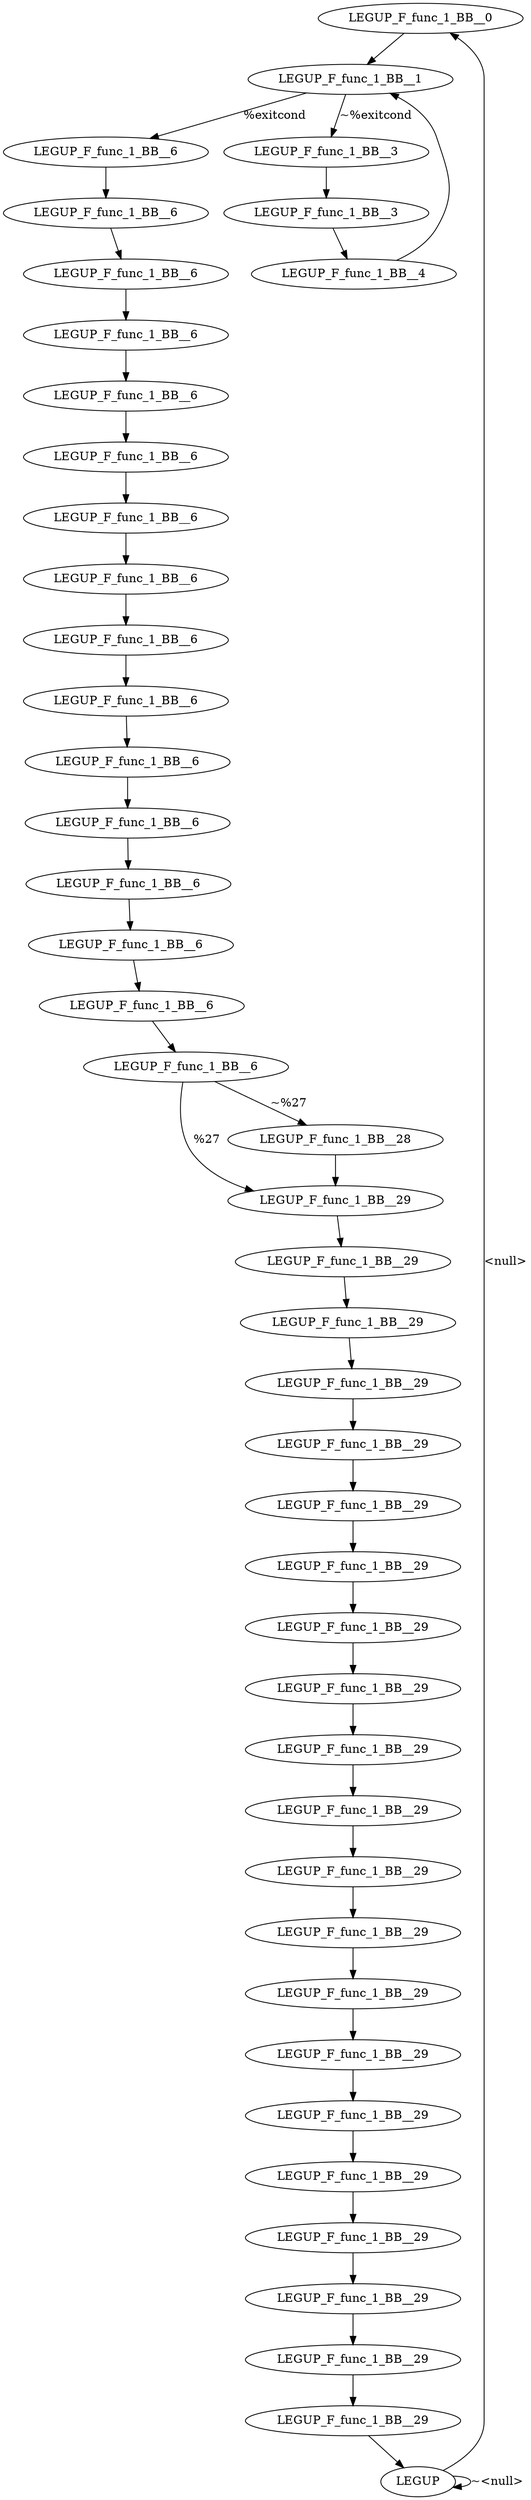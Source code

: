 digraph {
Node0x2bb8c80[label="LEGUP_F_func_1_BB__0"];
Node0x2beea40[label="LEGUP"];
Node0x2beea40 -> Node0x2bb8c80[label="<null>"];
Node0x2beea40 -> Node0x2beea40[label="~<null>"];
Node0x2bb8d50[label="LEGUP_F_func_1_BB__1"];
Node0x2bb8c80 -> Node0x2bb8d50;
Node0x2bb9090[label="LEGUP_F_func_1_BB__6"];
Node0x2bb8d50 -> Node0x2bb9090[label="%exitcond"];
Node0x2bb8e20[label="LEGUP_F_func_1_BB__3"];
Node0x2bb8d50 -> Node0x2bb8e20[label="~%exitcond"];
Node0x2bb8ef0[label="LEGUP_F_func_1_BB__3"];
Node0x2bb8e20 -> Node0x2bb8ef0;
Node0x2bb8fc0[label="LEGUP_F_func_1_BB__4"];
Node0x2bb8ef0 -> Node0x2bb8fc0;
Node0x2bb8fc0 -> Node0x2bb8d50;
Node0x2bb9160[label="LEGUP_F_func_1_BB__6"];
Node0x2bb9090 -> Node0x2bb9160;
Node0x2bb9230[label="LEGUP_F_func_1_BB__6"];
Node0x2bb9160 -> Node0x2bb9230;
Node0x2bb9300[label="LEGUP_F_func_1_BB__6"];
Node0x2bb9230 -> Node0x2bb9300;
Node0x2bb93d0[label="LEGUP_F_func_1_BB__6"];
Node0x2bb9300 -> Node0x2bb93d0;
Node0x2bb94a0[label="LEGUP_F_func_1_BB__6"];
Node0x2bb93d0 -> Node0x2bb94a0;
Node0x2bb9570[label="LEGUP_F_func_1_BB__6"];
Node0x2bb94a0 -> Node0x2bb9570;
Node0x2bb9640[label="LEGUP_F_func_1_BB__6"];
Node0x2bb9570 -> Node0x2bb9640;
Node0x2bb9750[label="LEGUP_F_func_1_BB__6"];
Node0x2bb9640 -> Node0x2bb9750;
Node0x2bb9860[label="LEGUP_F_func_1_BB__6"];
Node0x2bb9750 -> Node0x2bb9860;
Node0x2bb9970[label="LEGUP_F_func_1_BB__6"];
Node0x2bb9860 -> Node0x2bb9970;
Node0x2bb9a80[label="LEGUP_F_func_1_BB__6"];
Node0x2bb9970 -> Node0x2bb9a80;
Node0x2bb9b90[label="LEGUP_F_func_1_BB__6"];
Node0x2bb9a80 -> Node0x2bb9b90;
Node0x2bb9ca0[label="LEGUP_F_func_1_BB__6"];
Node0x2bb9b90 -> Node0x2bb9ca0;
Node0x2bb9db0[label="LEGUP_F_func_1_BB__6"];
Node0x2bb9ca0 -> Node0x2bb9db0;
Node0x2bb9ec0[label="LEGUP_F_func_1_BB__6"];
Node0x2bb9db0 -> Node0x2bb9ec0;
Node0x2bba0e0[label="LEGUP_F_func_1_BB__29"];
Node0x2bb9ec0 -> Node0x2bba0e0[label="%27"];
Node0x2bb9fd0[label="LEGUP_F_func_1_BB__28"];
Node0x2bb9ec0 -> Node0x2bb9fd0[label="~%27"];
Node0x2bb9fd0 -> Node0x2bba0e0;
Node0x2bba1f0[label="LEGUP_F_func_1_BB__29"];
Node0x2bba0e0 -> Node0x2bba1f0;
Node0x2bba300[label="LEGUP_F_func_1_BB__29"];
Node0x2bba1f0 -> Node0x2bba300;
Node0x2bba410[label="LEGUP_F_func_1_BB__29"];
Node0x2bba300 -> Node0x2bba410;
Node0x2bbb200[label="LEGUP_F_func_1_BB__29"];
Node0x2bba410 -> Node0x2bbb200;
Node0x2bbb310[label="LEGUP_F_func_1_BB__29"];
Node0x2bbb200 -> Node0x2bbb310;
Node0x2bbb420[label="LEGUP_F_func_1_BB__29"];
Node0x2bbb310 -> Node0x2bbb420;
Node0x2bbb530[label="LEGUP_F_func_1_BB__29"];
Node0x2bbb420 -> Node0x2bbb530;
Node0x2bbb640[label="LEGUP_F_func_1_BB__29"];
Node0x2bbb530 -> Node0x2bbb640;
Node0x2bbb750[label="LEGUP_F_func_1_BB__29"];
Node0x2bbb640 -> Node0x2bbb750;
Node0x2bbb860[label="LEGUP_F_func_1_BB__29"];
Node0x2bbb750 -> Node0x2bbb860;
Node0x2bbb970[label="LEGUP_F_func_1_BB__29"];
Node0x2bbb860 -> Node0x2bbb970;
Node0x2bbba80[label="LEGUP_F_func_1_BB__29"];
Node0x2bbb970 -> Node0x2bbba80;
Node0x2bbbb90[label="LEGUP_F_func_1_BB__29"];
Node0x2bbba80 -> Node0x2bbbb90;
Node0x2bbbca0[label="LEGUP_F_func_1_BB__29"];
Node0x2bbbb90 -> Node0x2bbbca0;
Node0x2bbbdb0[label="LEGUP_F_func_1_BB__29"];
Node0x2bbbca0 -> Node0x2bbbdb0;
Node0x2bbbec0[label="LEGUP_F_func_1_BB__29"];
Node0x2bbbdb0 -> Node0x2bbbec0;
Node0x2bbbfd0[label="LEGUP_F_func_1_BB__29"];
Node0x2bbbec0 -> Node0x2bbbfd0;
Node0x2bbc0e0[label="LEGUP_F_func_1_BB__29"];
Node0x2bbbfd0 -> Node0x2bbc0e0;
Node0x2bbc1f0[label="LEGUP_F_func_1_BB__29"];
Node0x2bbc0e0 -> Node0x2bbc1f0;
Node0x2bbc300[label="LEGUP_F_func_1_BB__29"];
Node0x2bbc1f0 -> Node0x2bbc300;
Node0x2bbc300 -> Node0x2beea40;
}
